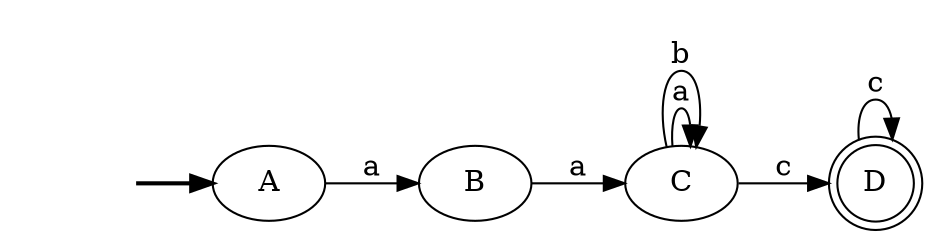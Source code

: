 digraph {
	fake [style=invisible]
	C
	B
	D [shape=doublecircle]
	A [root=true]
	fake -> A [style=bold]
	D -> D [label=c]
	C -> D [label=c]
	A -> B [label=a]
	B -> C [label=a]
	C -> C [label=a]
	C -> C [label=b]
	rankdir=LR
}

